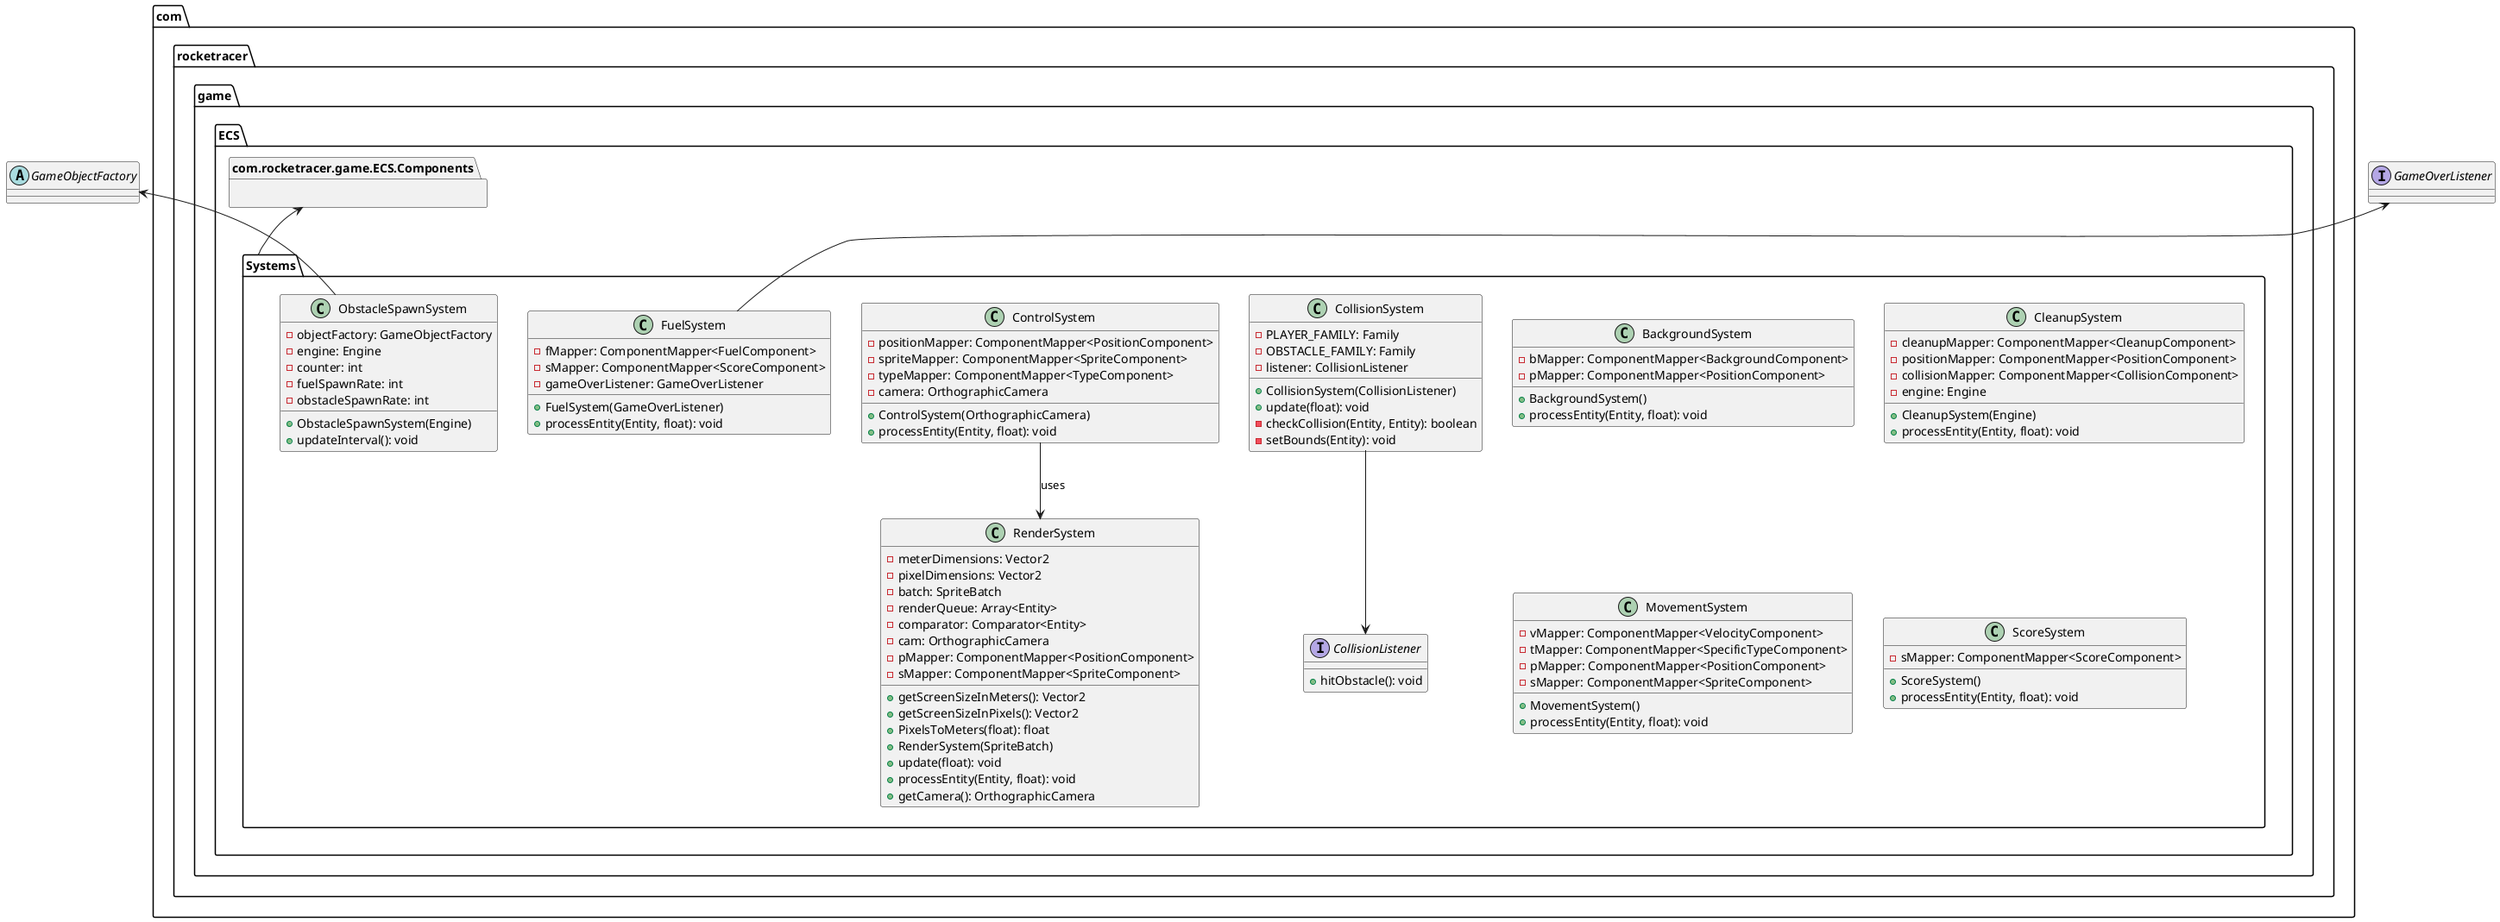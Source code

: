 @startuml

package "com.rocketracer.game.ECS.Systems" {
    class BackgroundSystem {
        -bMapper: ComponentMapper<BackgroundComponent>
        -pMapper: ComponentMapper<PositionComponent>
        +BackgroundSystem()
        +processEntity(Entity, float): void
    }
    
    class CleanupSystem {
        -cleanupMapper: ComponentMapper<CleanupComponent>
        -positionMapper: ComponentMapper<PositionComponent>
        -collisionMapper: ComponentMapper<CollisionComponent>
        -engine: Engine
        +CleanupSystem(Engine)
        +processEntity(Entity, float): void
    }
    
    class CollisionSystem {
        -PLAYER_FAMILY: Family
        -OBSTACLE_FAMILY: Family
        -listener: CollisionListener
        +CollisionSystem(CollisionListener)
        +update(float): void
        -checkCollision(Entity, Entity): boolean
        -setBounds(Entity): void
    }
    
    class ControlSystem {
        -positionMapper: ComponentMapper<PositionComponent>
        -spriteMapper: ComponentMapper<SpriteComponent>
        -typeMapper: ComponentMapper<TypeComponent>
        -camera: OrthographicCamera
        +ControlSystem(OrthographicCamera)
        +processEntity(Entity, float): void
    }
    
    class FuelSystem {
        -fMapper: ComponentMapper<FuelComponent>
        -sMapper: ComponentMapper<ScoreComponent>
        -gameOverListener: GameOverListener
        +FuelSystem(GameOverListener)
        +processEntity(Entity, float): void
    }
    
    class MovementSystem {
        -vMapper: ComponentMapper<VelocityComponent>
        -tMapper: ComponentMapper<SpecificTypeComponent>
        -pMapper: ComponentMapper<PositionComponent>
        -sMapper: ComponentMapper<SpriteComponent>
        +MovementSystem()
        +processEntity(Entity, float): void
    }

    class ObstacleSpawnSystem {
        -objectFactory: GameObjectFactory
        -engine: Engine
        -counter: int
        -fuelSpawnRate: int
        -obstacleSpawnRate: int
        +ObstacleSpawnSystem(Engine)
        +updateInterval(): void
    }

    class RenderSystem {
        -meterDimensions: Vector2
        -pixelDimensions: Vector2
        -batch: SpriteBatch
        -renderQueue: Array<Entity>
        -comparator: Comparator<Entity>
        -cam: OrthographicCamera
        -pMapper: ComponentMapper<PositionComponent>
        -sMapper: ComponentMapper<SpriteComponent>
        +getScreenSizeInMeters(): Vector2
        +getScreenSizeInPixels(): Vector2
        +PixelsToMeters(float): float
        +RenderSystem(SpriteBatch)
        +update(float): void
        +processEntity(Entity, float): void
        +getCamera(): OrthographicCamera
    }

    class ScoreSystem {
        -sMapper: ComponentMapper<ScoreComponent>
        +ScoreSystem()
        +processEntity(Entity, float): void
    }

    interface CollisionListener {
        +hitObstacle(): void
    }
}
package com.rocketracer.game.ECS.Components {}
interface GameOverListener {}
abstract GameObjectFactory {}

CollisionSystem -down-> CollisionListener
ControlSystem -down-> RenderSystem: uses
FuelSystem -up-> GameOverListener
ObstacleSpawnSystem -up-> GameObjectFactory
com.rocketracer.game.ECS.Systems -up-> com.rocketracer.game.ECS.Components

@enduml
